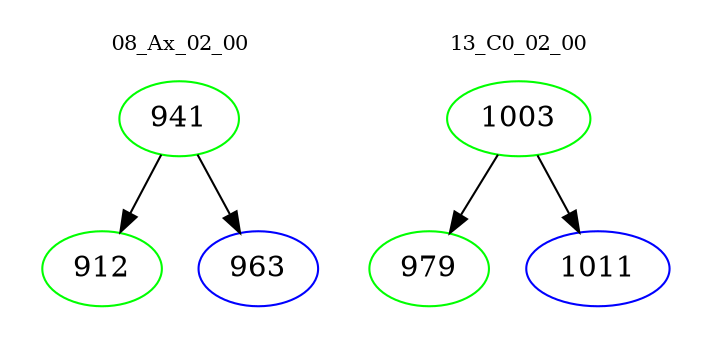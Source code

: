 digraph{
subgraph cluster_0 {
color = white
label = "08_Ax_02_00";
fontsize=10;
T0_941 [label="941", color="green"]
T0_941 -> T0_912 [color="black"]
T0_912 [label="912", color="green"]
T0_941 -> T0_963 [color="black"]
T0_963 [label="963", color="blue"]
}
subgraph cluster_1 {
color = white
label = "13_C0_02_00";
fontsize=10;
T1_1003 [label="1003", color="green"]
T1_1003 -> T1_979 [color="black"]
T1_979 [label="979", color="green"]
T1_1003 -> T1_1011 [color="black"]
T1_1011 [label="1011", color="blue"]
}
}
